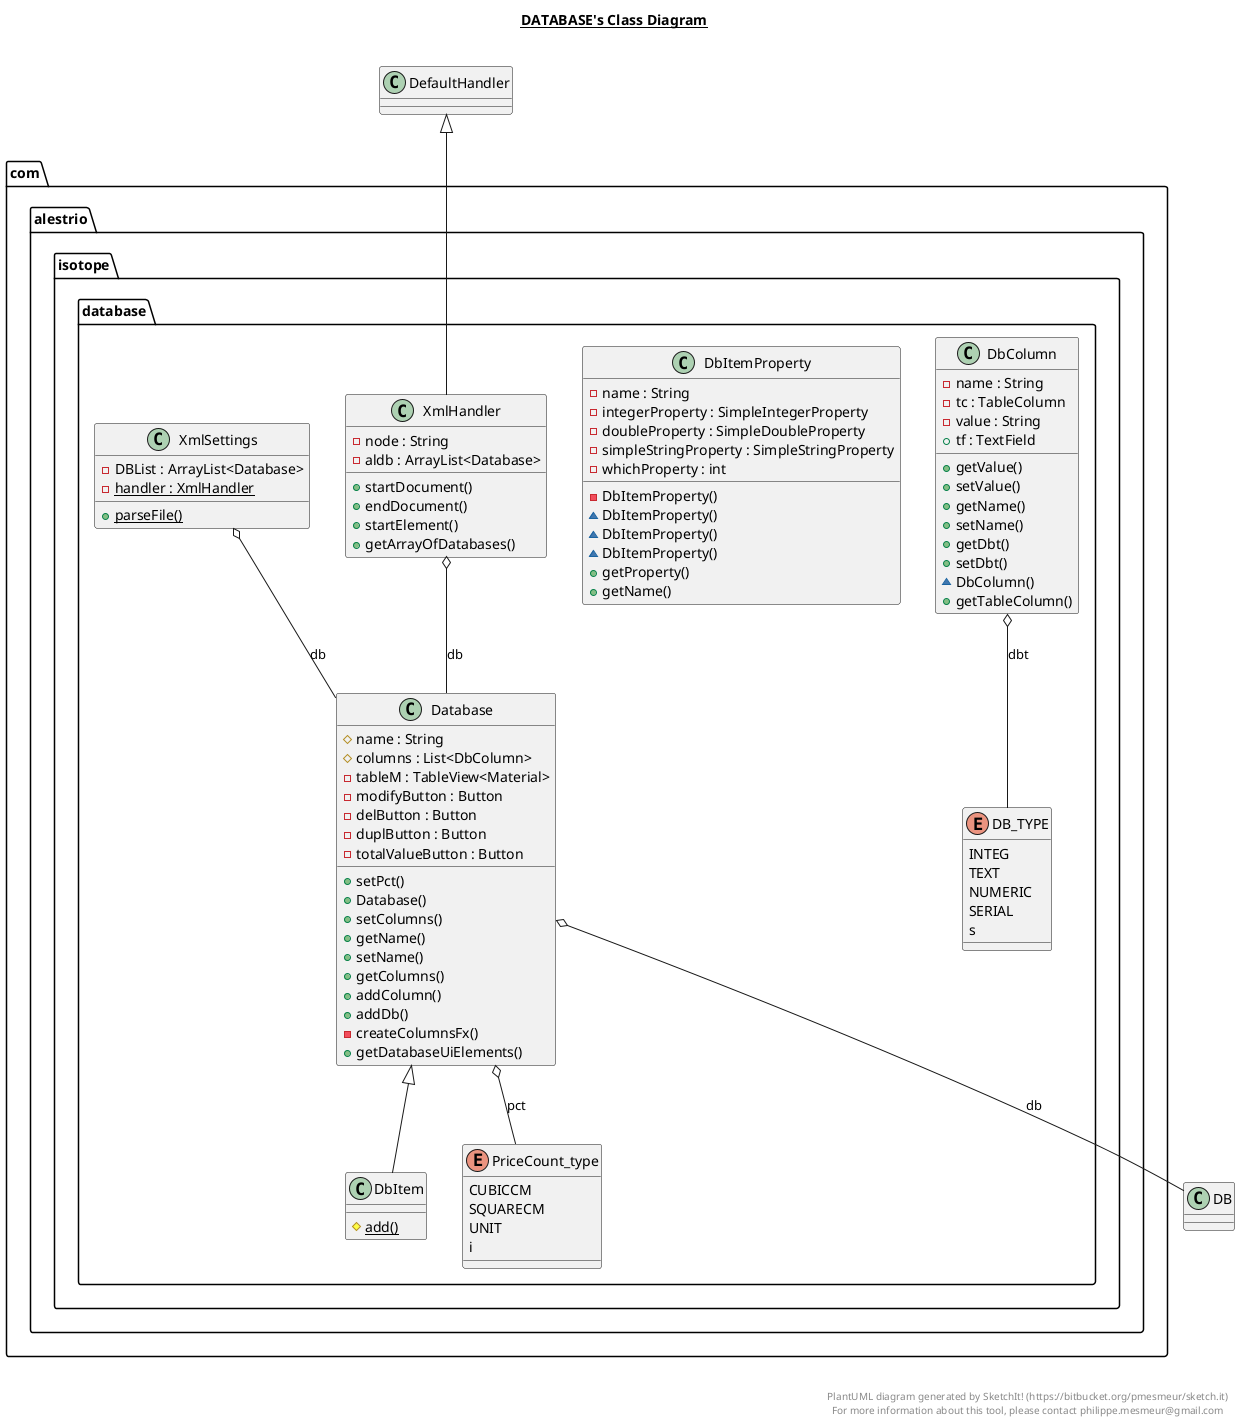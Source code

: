 @startuml

title __DATABASE's Class Diagram__\n

  package com.alestrio.isotope {
    package com.alestrio.isotope.database {
      enum DB_TYPE {
        INTEG
        TEXT
        NUMERIC
        SERIAL
        s
      }
    }
  }
  

  package com.alestrio.isotope {
    package com.alestrio.isotope.database {
      class Database {
          # name : String
          # columns : List<DbColumn>
          - tableM : TableView<Material>
          - modifyButton : Button
          - delButton : Button
          - duplButton : Button
          - totalValueButton : Button
          + setPct()
          + Database()
          + setColumns()
          + getName()
          + setName()
          + getColumns()
          + addColumn()
          + addDb()
          - createColumnsFx()
          + getDatabaseUiElements()
      }
    }
  }
  

  package com.alestrio.isotope {
    package com.alestrio.isotope.database {
      class DbColumn {
          - name : String
          - tc : TableColumn
          - value : String
          + tf : TextField
          + getValue()
          + setValue()
          + getName()
          + setName()
          + getDbt()
          + setDbt()
          ~ DbColumn()
          + getTableColumn()
      }
    }
  }
  

  package com.alestrio.isotope {
    package com.alestrio.isotope.database {
      class DbItem {
          {static} # add()
      }
    }
  }
  

  package com.alestrio.isotope {
    package com.alestrio.isotope.database {
      class DbItemProperty {
          - name : String
          - integerProperty : SimpleIntegerProperty
          - doubleProperty : SimpleDoubleProperty
          - simpleStringProperty : SimpleStringProperty
          - whichProperty : int
          - DbItemProperty()
          ~ DbItemProperty()
          ~ DbItemProperty()
          ~ DbItemProperty()
          + getProperty()
          + getName()
      }
    }
  }
  

  package com.alestrio.isotope {
    package com.alestrio.isotope.database {
      enum PriceCount_type {
        CUBICCM
        SQUARECM
        UNIT
        i
      }
    }
  }
  

  package com.alestrio.isotope {
    package com.alestrio.isotope.database {
      class XmlHandler {
          - node : String
          - aldb : ArrayList<Database>
          + startDocument()
          + endDocument()
          + startElement()
          + getArrayOfDatabases()
      }
    }
  }
  

  package com.alestrio.isotope {
    package com.alestrio.isotope.database {
      class XmlSettings {
          - DBList : ArrayList<Database>
          {static} - handler : XmlHandler
          {static} + parseFile()
      }
    }
  }
  

  Database o-- DB : db
  Database o-- PriceCount_type : pct
  DbColumn o-- DB_TYPE : dbt
  DbItem -up-|> Database
  XmlHandler -up-|> DefaultHandler
  XmlHandler o-- Database : db
  XmlSettings o-- Database : db


right footer


PlantUML diagram generated by SketchIt! (https://bitbucket.org/pmesmeur/sketch.it)
For more information about this tool, please contact philippe.mesmeur@gmail.com
endfooter

@enduml

